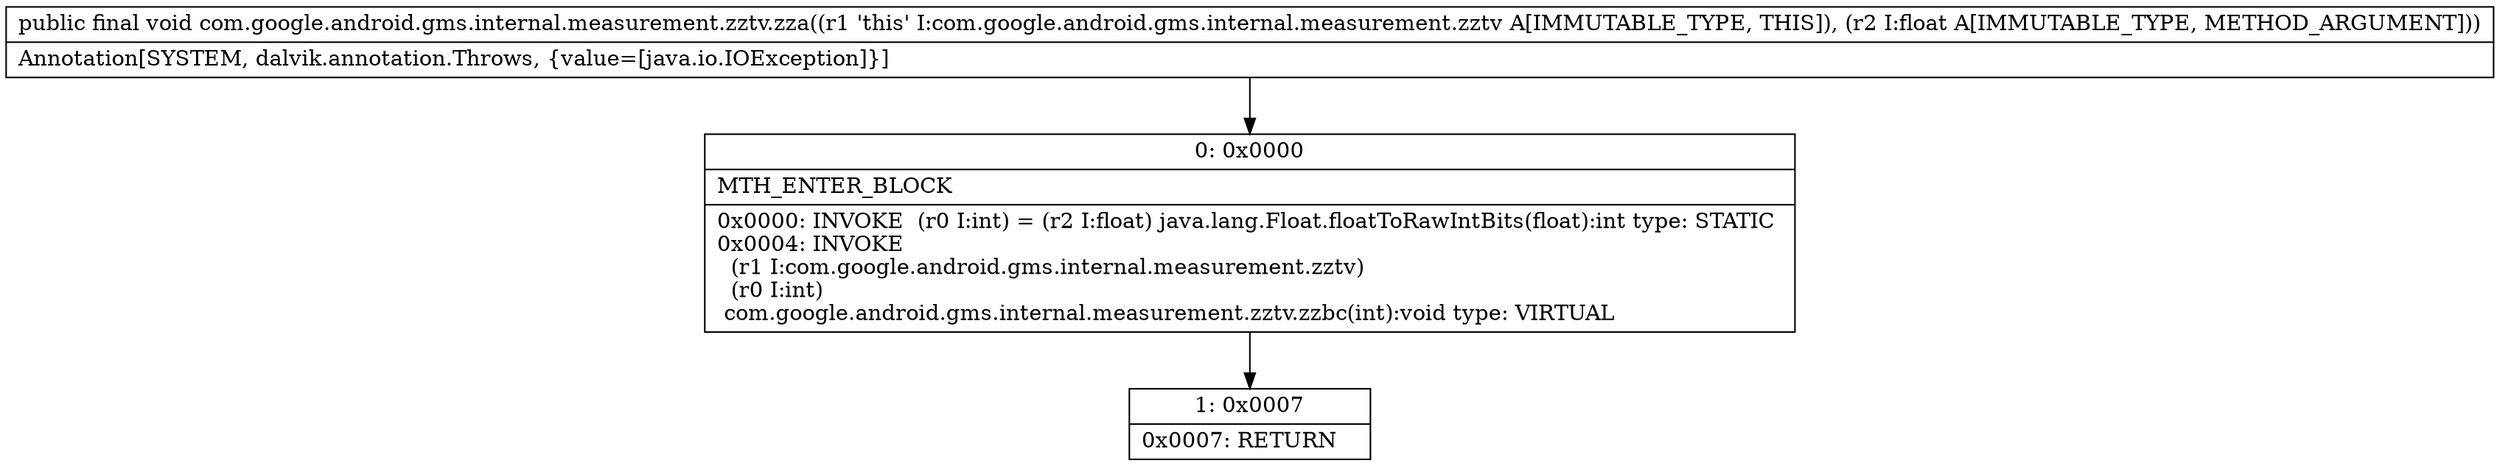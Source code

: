 digraph "CFG forcom.google.android.gms.internal.measurement.zztv.zza(F)V" {
Node_0 [shape=record,label="{0\:\ 0x0000|MTH_ENTER_BLOCK\l|0x0000: INVOKE  (r0 I:int) = (r2 I:float) java.lang.Float.floatToRawIntBits(float):int type: STATIC \l0x0004: INVOKE  \l  (r1 I:com.google.android.gms.internal.measurement.zztv)\l  (r0 I:int)\l com.google.android.gms.internal.measurement.zztv.zzbc(int):void type: VIRTUAL \l}"];
Node_1 [shape=record,label="{1\:\ 0x0007|0x0007: RETURN   \l}"];
MethodNode[shape=record,label="{public final void com.google.android.gms.internal.measurement.zztv.zza((r1 'this' I:com.google.android.gms.internal.measurement.zztv A[IMMUTABLE_TYPE, THIS]), (r2 I:float A[IMMUTABLE_TYPE, METHOD_ARGUMENT]))  | Annotation[SYSTEM, dalvik.annotation.Throws, \{value=[java.io.IOException]\}]\l}"];
MethodNode -> Node_0;
Node_0 -> Node_1;
}

